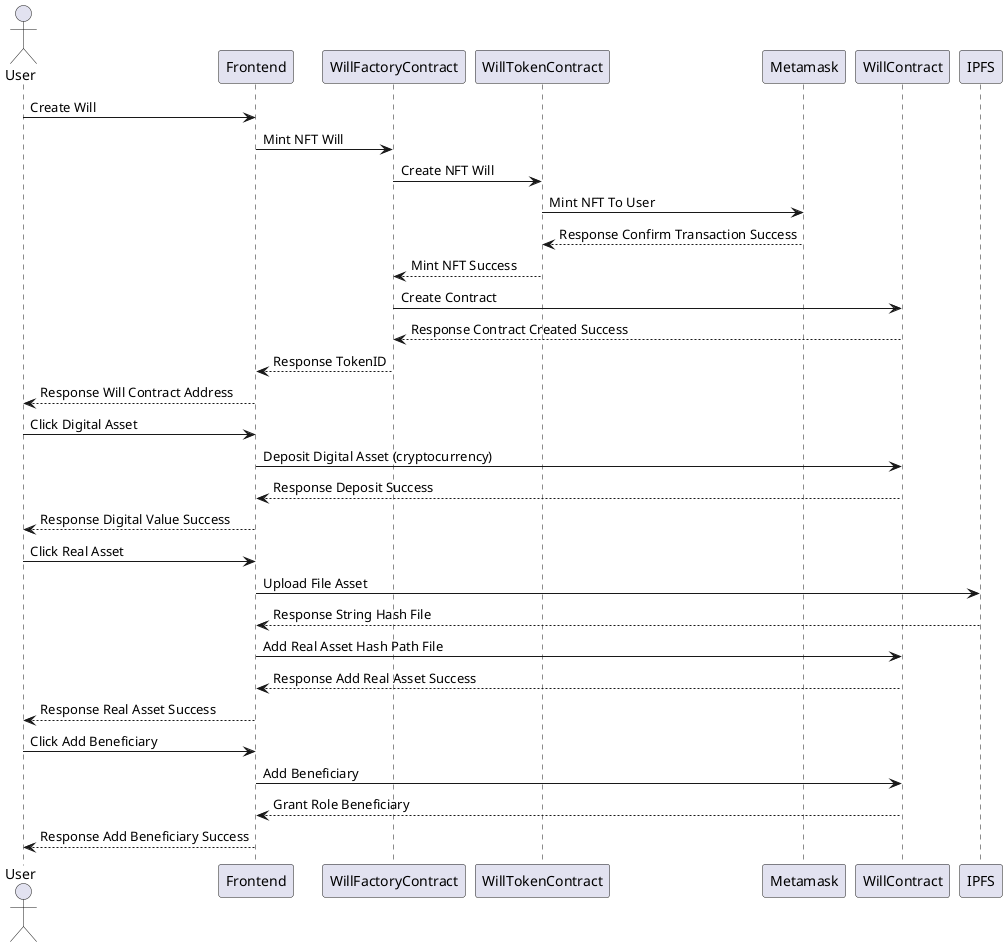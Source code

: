 @startuml
actor User 

User -> Frontend : Create Will
Frontend -> WillFactoryContract: Mint NFT Will
WillFactoryContract -> WillTokenContract : Create NFT Will
WillTokenContract -> Metamask : Mint NFT To User
Metamask --> WillTokenContract : Response Confirm Transaction Success
WillTokenContract --> WillFactoryContract : Mint NFT Success
WillFactoryContract -> WillContract : Create Contract
WillContract --> WillFactoryContract : Response Contract Created Success
WillFactoryContract --> Frontend : Response TokenID 
Frontend --> User : Response Will Contract Address
User -> Frontend : Click Digital Asset
Frontend -> WillContract : Deposit Digital Asset (cryptocurrency)
WillContract --> Frontend : Response Deposit Success
Frontend --> User : Response Digital Value Success
User -> Frontend : Click Real Asset
Frontend -> IPFS: Upload File Asset
IPFS --> Frontend : Response String Hash File
Frontend -> WillContract : Add Real Asset Hash Path File 
WillContract --> Frontend : Response Add Real Asset Success
Frontend --> User : Response Real Asset Success
User -> Frontend : Click Add Beneficiary
Frontend -> WillContract : Add Beneficiary
WillContract --> Frontend : Grant Role Beneficiary
Frontend --> User: Response Add Beneficiary Success


@enduml